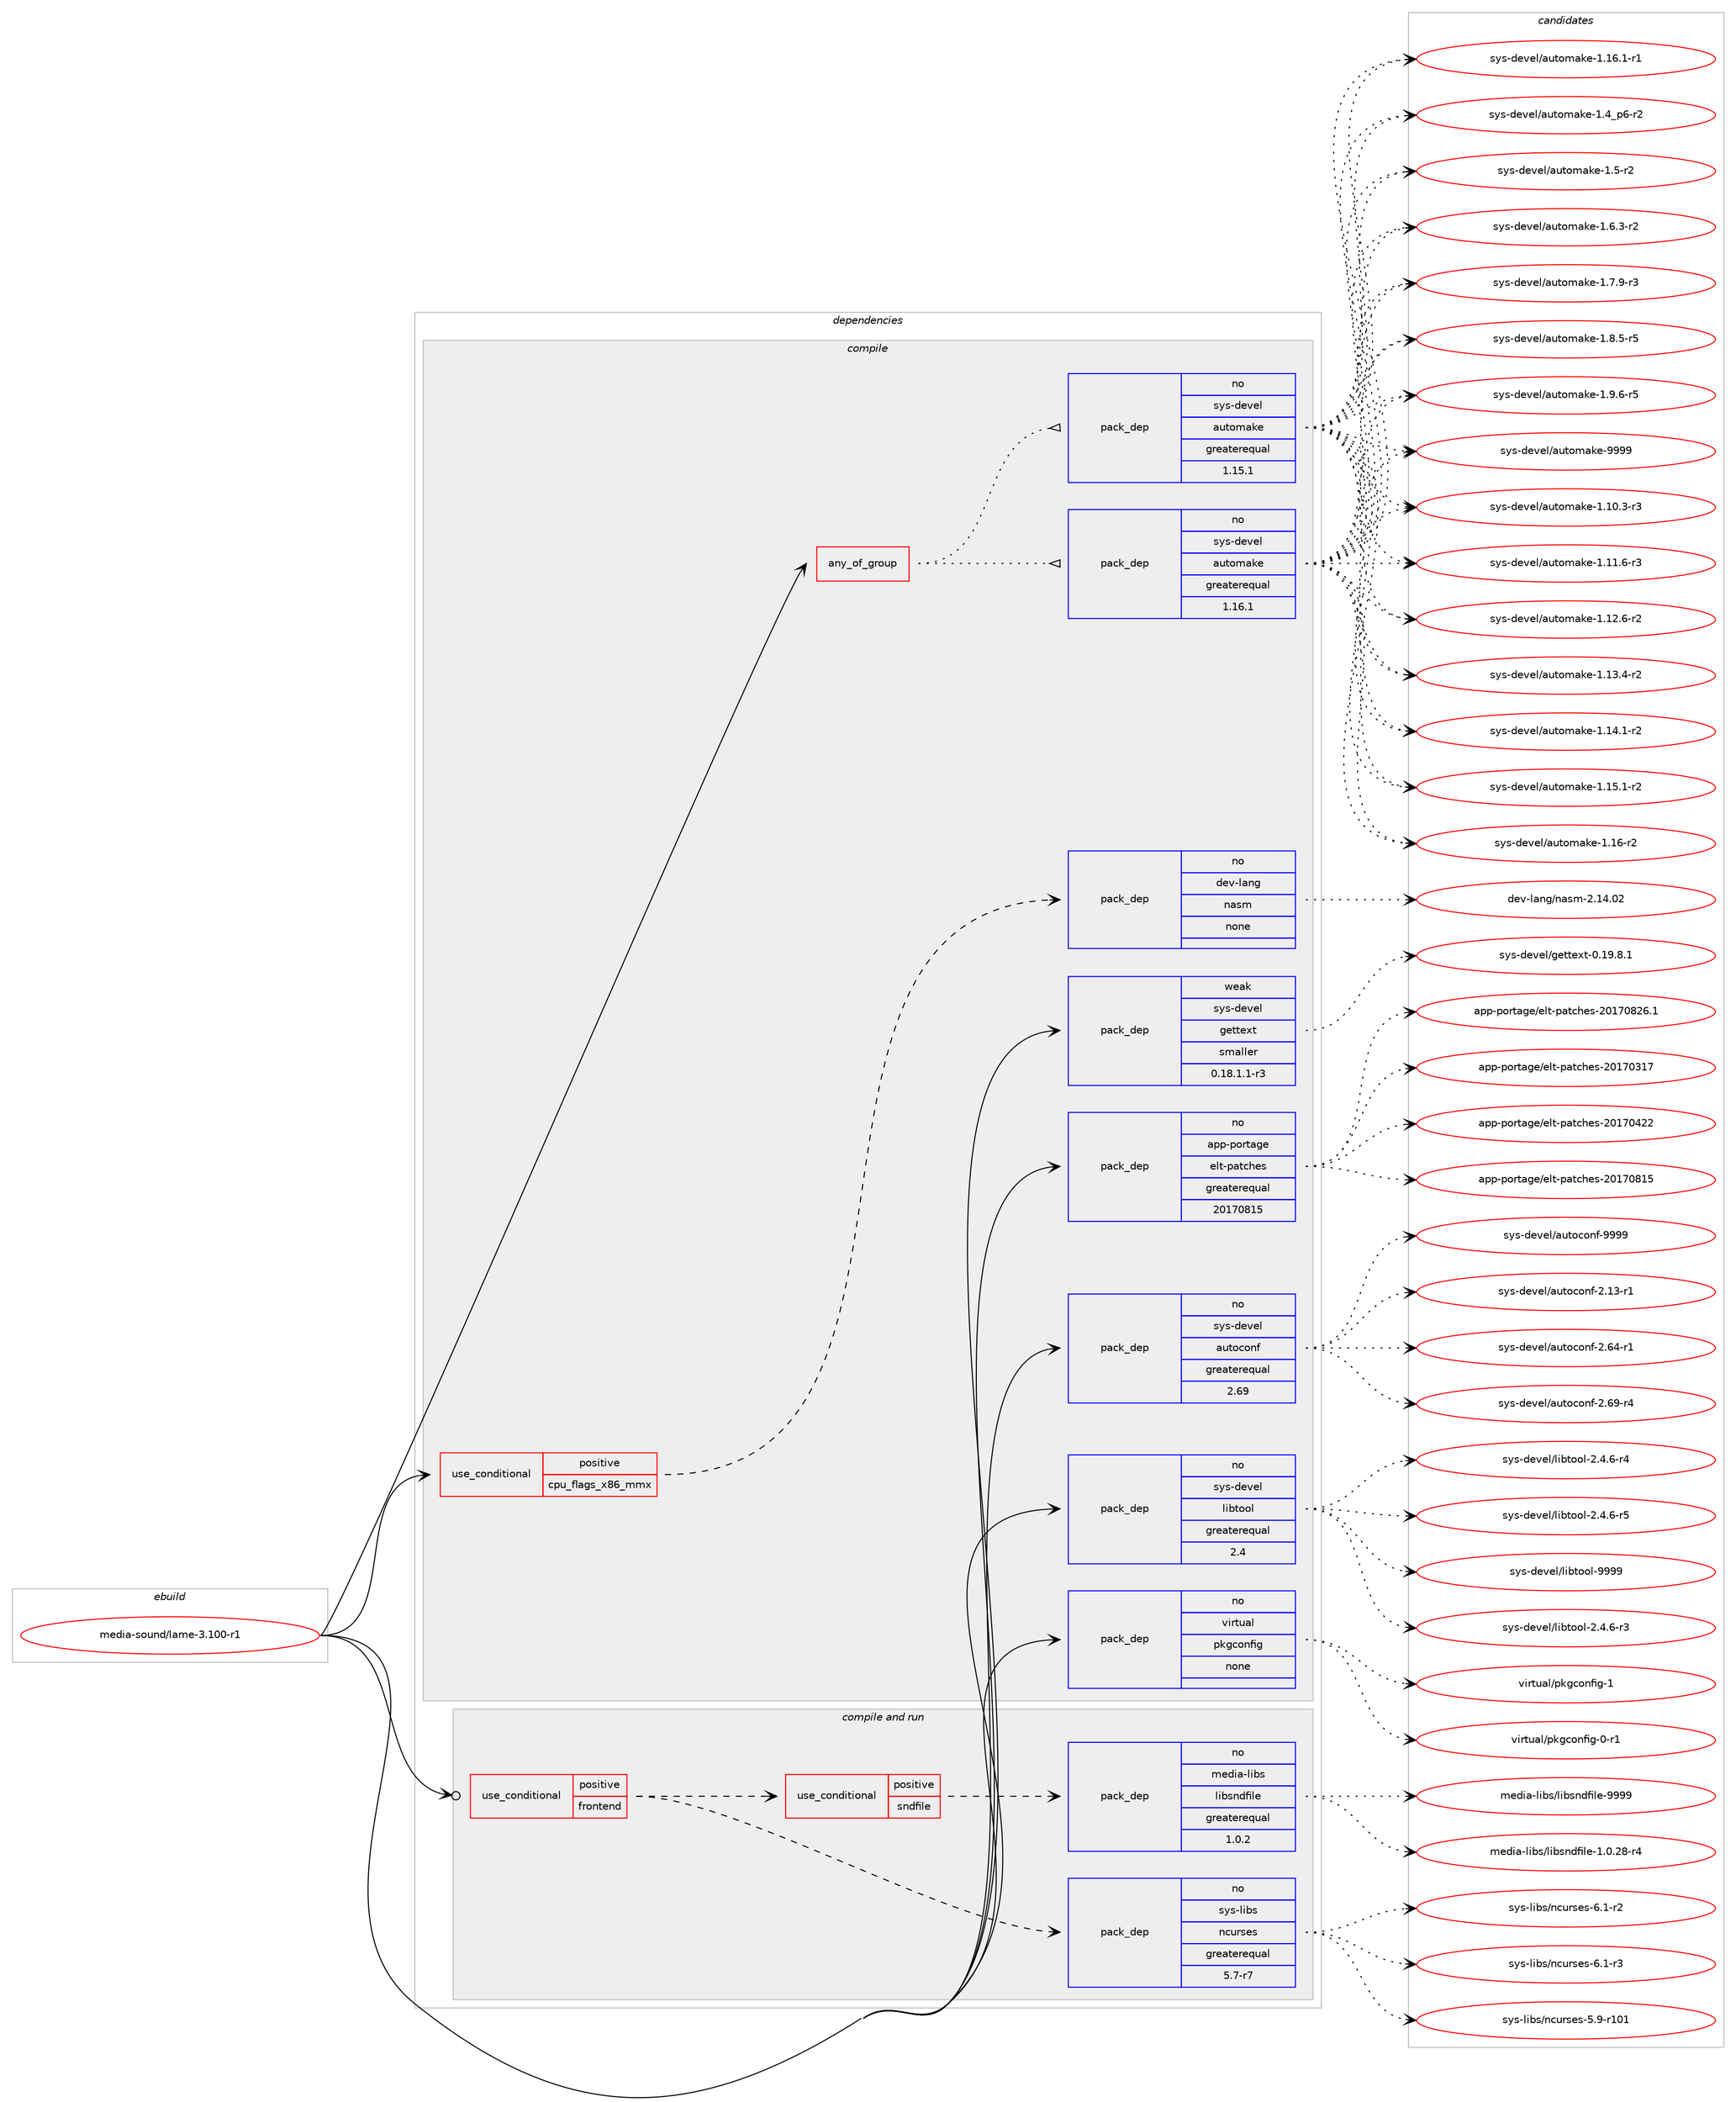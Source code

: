 digraph prolog {

# *************
# Graph options
# *************

newrank=true;
concentrate=true;
compound=true;
graph [rankdir=LR,fontname=Helvetica,fontsize=10,ranksep=1.5];#, ranksep=2.5, nodesep=0.2];
edge  [arrowhead=vee];
node  [fontname=Helvetica,fontsize=10];

# **********
# The ebuild
# **********

subgraph cluster_leftcol {
color=gray;
rank=same;
label=<<i>ebuild</i>>;
id [label="media-sound/lame-3.100-r1", color=red, width=4, href="../media-sound/lame-3.100-r1.svg"];
}

# ****************
# The dependencies
# ****************

subgraph cluster_midcol {
color=gray;
label=<<i>dependencies</i>>;
subgraph cluster_compile {
fillcolor="#eeeeee";
style=filled;
label=<<i>compile</i>>;
subgraph any25496 {
dependency1627041 [label=<<TABLE BORDER="0" CELLBORDER="1" CELLSPACING="0" CELLPADDING="4"><TR><TD CELLPADDING="10">any_of_group</TD></TR></TABLE>>, shape=none, color=red];subgraph pack1163407 {
dependency1627042 [label=<<TABLE BORDER="0" CELLBORDER="1" CELLSPACING="0" CELLPADDING="4" WIDTH="220"><TR><TD ROWSPAN="6" CELLPADDING="30">pack_dep</TD></TR><TR><TD WIDTH="110">no</TD></TR><TR><TD>sys-devel</TD></TR><TR><TD>automake</TD></TR><TR><TD>greaterequal</TD></TR><TR><TD>1.16.1</TD></TR></TABLE>>, shape=none, color=blue];
}
dependency1627041:e -> dependency1627042:w [weight=20,style="dotted",arrowhead="oinv"];
subgraph pack1163408 {
dependency1627043 [label=<<TABLE BORDER="0" CELLBORDER="1" CELLSPACING="0" CELLPADDING="4" WIDTH="220"><TR><TD ROWSPAN="6" CELLPADDING="30">pack_dep</TD></TR><TR><TD WIDTH="110">no</TD></TR><TR><TD>sys-devel</TD></TR><TR><TD>automake</TD></TR><TR><TD>greaterequal</TD></TR><TR><TD>1.15.1</TD></TR></TABLE>>, shape=none, color=blue];
}
dependency1627041:e -> dependency1627043:w [weight=20,style="dotted",arrowhead="oinv"];
}
id:e -> dependency1627041:w [weight=20,style="solid",arrowhead="vee"];
subgraph cond437368 {
dependency1627044 [label=<<TABLE BORDER="0" CELLBORDER="1" CELLSPACING="0" CELLPADDING="4"><TR><TD ROWSPAN="3" CELLPADDING="10">use_conditional</TD></TR><TR><TD>positive</TD></TR><TR><TD>cpu_flags_x86_mmx</TD></TR></TABLE>>, shape=none, color=red];
subgraph pack1163409 {
dependency1627045 [label=<<TABLE BORDER="0" CELLBORDER="1" CELLSPACING="0" CELLPADDING="4" WIDTH="220"><TR><TD ROWSPAN="6" CELLPADDING="30">pack_dep</TD></TR><TR><TD WIDTH="110">no</TD></TR><TR><TD>dev-lang</TD></TR><TR><TD>nasm</TD></TR><TR><TD>none</TD></TR><TR><TD></TD></TR></TABLE>>, shape=none, color=blue];
}
dependency1627044:e -> dependency1627045:w [weight=20,style="dashed",arrowhead="vee"];
}
id:e -> dependency1627044:w [weight=20,style="solid",arrowhead="vee"];
subgraph pack1163410 {
dependency1627046 [label=<<TABLE BORDER="0" CELLBORDER="1" CELLSPACING="0" CELLPADDING="4" WIDTH="220"><TR><TD ROWSPAN="6" CELLPADDING="30">pack_dep</TD></TR><TR><TD WIDTH="110">no</TD></TR><TR><TD>app-portage</TD></TR><TR><TD>elt-patches</TD></TR><TR><TD>greaterequal</TD></TR><TR><TD>20170815</TD></TR></TABLE>>, shape=none, color=blue];
}
id:e -> dependency1627046:w [weight=20,style="solid",arrowhead="vee"];
subgraph pack1163411 {
dependency1627047 [label=<<TABLE BORDER="0" CELLBORDER="1" CELLSPACING="0" CELLPADDING="4" WIDTH="220"><TR><TD ROWSPAN="6" CELLPADDING="30">pack_dep</TD></TR><TR><TD WIDTH="110">no</TD></TR><TR><TD>sys-devel</TD></TR><TR><TD>autoconf</TD></TR><TR><TD>greaterequal</TD></TR><TR><TD>2.69</TD></TR></TABLE>>, shape=none, color=blue];
}
id:e -> dependency1627047:w [weight=20,style="solid",arrowhead="vee"];
subgraph pack1163412 {
dependency1627048 [label=<<TABLE BORDER="0" CELLBORDER="1" CELLSPACING="0" CELLPADDING="4" WIDTH="220"><TR><TD ROWSPAN="6" CELLPADDING="30">pack_dep</TD></TR><TR><TD WIDTH="110">no</TD></TR><TR><TD>sys-devel</TD></TR><TR><TD>libtool</TD></TR><TR><TD>greaterequal</TD></TR><TR><TD>2.4</TD></TR></TABLE>>, shape=none, color=blue];
}
id:e -> dependency1627048:w [weight=20,style="solid",arrowhead="vee"];
subgraph pack1163413 {
dependency1627049 [label=<<TABLE BORDER="0" CELLBORDER="1" CELLSPACING="0" CELLPADDING="4" WIDTH="220"><TR><TD ROWSPAN="6" CELLPADDING="30">pack_dep</TD></TR><TR><TD WIDTH="110">no</TD></TR><TR><TD>virtual</TD></TR><TR><TD>pkgconfig</TD></TR><TR><TD>none</TD></TR><TR><TD></TD></TR></TABLE>>, shape=none, color=blue];
}
id:e -> dependency1627049:w [weight=20,style="solid",arrowhead="vee"];
subgraph pack1163414 {
dependency1627050 [label=<<TABLE BORDER="0" CELLBORDER="1" CELLSPACING="0" CELLPADDING="4" WIDTH="220"><TR><TD ROWSPAN="6" CELLPADDING="30">pack_dep</TD></TR><TR><TD WIDTH="110">weak</TD></TR><TR><TD>sys-devel</TD></TR><TR><TD>gettext</TD></TR><TR><TD>smaller</TD></TR><TR><TD>0.18.1.1-r3</TD></TR></TABLE>>, shape=none, color=blue];
}
id:e -> dependency1627050:w [weight=20,style="solid",arrowhead="vee"];
}
subgraph cluster_compileandrun {
fillcolor="#eeeeee";
style=filled;
label=<<i>compile and run</i>>;
subgraph cond437369 {
dependency1627051 [label=<<TABLE BORDER="0" CELLBORDER="1" CELLSPACING="0" CELLPADDING="4"><TR><TD ROWSPAN="3" CELLPADDING="10">use_conditional</TD></TR><TR><TD>positive</TD></TR><TR><TD>frontend</TD></TR></TABLE>>, shape=none, color=red];
subgraph pack1163415 {
dependency1627052 [label=<<TABLE BORDER="0" CELLBORDER="1" CELLSPACING="0" CELLPADDING="4" WIDTH="220"><TR><TD ROWSPAN="6" CELLPADDING="30">pack_dep</TD></TR><TR><TD WIDTH="110">no</TD></TR><TR><TD>sys-libs</TD></TR><TR><TD>ncurses</TD></TR><TR><TD>greaterequal</TD></TR><TR><TD>5.7-r7</TD></TR></TABLE>>, shape=none, color=blue];
}
dependency1627051:e -> dependency1627052:w [weight=20,style="dashed",arrowhead="vee"];
subgraph cond437370 {
dependency1627053 [label=<<TABLE BORDER="0" CELLBORDER="1" CELLSPACING="0" CELLPADDING="4"><TR><TD ROWSPAN="3" CELLPADDING="10">use_conditional</TD></TR><TR><TD>positive</TD></TR><TR><TD>sndfile</TD></TR></TABLE>>, shape=none, color=red];
subgraph pack1163416 {
dependency1627054 [label=<<TABLE BORDER="0" CELLBORDER="1" CELLSPACING="0" CELLPADDING="4" WIDTH="220"><TR><TD ROWSPAN="6" CELLPADDING="30">pack_dep</TD></TR><TR><TD WIDTH="110">no</TD></TR><TR><TD>media-libs</TD></TR><TR><TD>libsndfile</TD></TR><TR><TD>greaterequal</TD></TR><TR><TD>1.0.2</TD></TR></TABLE>>, shape=none, color=blue];
}
dependency1627053:e -> dependency1627054:w [weight=20,style="dashed",arrowhead="vee"];
}
dependency1627051:e -> dependency1627053:w [weight=20,style="dashed",arrowhead="vee"];
}
id:e -> dependency1627051:w [weight=20,style="solid",arrowhead="odotvee"];
}
subgraph cluster_run {
fillcolor="#eeeeee";
style=filled;
label=<<i>run</i>>;
}
}

# **************
# The candidates
# **************

subgraph cluster_choices {
rank=same;
color=gray;
label=<<i>candidates</i>>;

subgraph choice1163407 {
color=black;
nodesep=1;
choice11512111545100101118101108479711711611110997107101454946494846514511451 [label="sys-devel/automake-1.10.3-r3", color=red, width=4,href="../sys-devel/automake-1.10.3-r3.svg"];
choice11512111545100101118101108479711711611110997107101454946494946544511451 [label="sys-devel/automake-1.11.6-r3", color=red, width=4,href="../sys-devel/automake-1.11.6-r3.svg"];
choice11512111545100101118101108479711711611110997107101454946495046544511450 [label="sys-devel/automake-1.12.6-r2", color=red, width=4,href="../sys-devel/automake-1.12.6-r2.svg"];
choice11512111545100101118101108479711711611110997107101454946495146524511450 [label="sys-devel/automake-1.13.4-r2", color=red, width=4,href="../sys-devel/automake-1.13.4-r2.svg"];
choice11512111545100101118101108479711711611110997107101454946495246494511450 [label="sys-devel/automake-1.14.1-r2", color=red, width=4,href="../sys-devel/automake-1.14.1-r2.svg"];
choice11512111545100101118101108479711711611110997107101454946495346494511450 [label="sys-devel/automake-1.15.1-r2", color=red, width=4,href="../sys-devel/automake-1.15.1-r2.svg"];
choice1151211154510010111810110847971171161111099710710145494649544511450 [label="sys-devel/automake-1.16-r2", color=red, width=4,href="../sys-devel/automake-1.16-r2.svg"];
choice11512111545100101118101108479711711611110997107101454946495446494511449 [label="sys-devel/automake-1.16.1-r1", color=red, width=4,href="../sys-devel/automake-1.16.1-r1.svg"];
choice115121115451001011181011084797117116111109971071014549465295112544511450 [label="sys-devel/automake-1.4_p6-r2", color=red, width=4,href="../sys-devel/automake-1.4_p6-r2.svg"];
choice11512111545100101118101108479711711611110997107101454946534511450 [label="sys-devel/automake-1.5-r2", color=red, width=4,href="../sys-devel/automake-1.5-r2.svg"];
choice115121115451001011181011084797117116111109971071014549465446514511450 [label="sys-devel/automake-1.6.3-r2", color=red, width=4,href="../sys-devel/automake-1.6.3-r2.svg"];
choice115121115451001011181011084797117116111109971071014549465546574511451 [label="sys-devel/automake-1.7.9-r3", color=red, width=4,href="../sys-devel/automake-1.7.9-r3.svg"];
choice115121115451001011181011084797117116111109971071014549465646534511453 [label="sys-devel/automake-1.8.5-r5", color=red, width=4,href="../sys-devel/automake-1.8.5-r5.svg"];
choice115121115451001011181011084797117116111109971071014549465746544511453 [label="sys-devel/automake-1.9.6-r5", color=red, width=4,href="../sys-devel/automake-1.9.6-r5.svg"];
choice115121115451001011181011084797117116111109971071014557575757 [label="sys-devel/automake-9999", color=red, width=4,href="../sys-devel/automake-9999.svg"];
dependency1627042:e -> choice11512111545100101118101108479711711611110997107101454946494846514511451:w [style=dotted,weight="100"];
dependency1627042:e -> choice11512111545100101118101108479711711611110997107101454946494946544511451:w [style=dotted,weight="100"];
dependency1627042:e -> choice11512111545100101118101108479711711611110997107101454946495046544511450:w [style=dotted,weight="100"];
dependency1627042:e -> choice11512111545100101118101108479711711611110997107101454946495146524511450:w [style=dotted,weight="100"];
dependency1627042:e -> choice11512111545100101118101108479711711611110997107101454946495246494511450:w [style=dotted,weight="100"];
dependency1627042:e -> choice11512111545100101118101108479711711611110997107101454946495346494511450:w [style=dotted,weight="100"];
dependency1627042:e -> choice1151211154510010111810110847971171161111099710710145494649544511450:w [style=dotted,weight="100"];
dependency1627042:e -> choice11512111545100101118101108479711711611110997107101454946495446494511449:w [style=dotted,weight="100"];
dependency1627042:e -> choice115121115451001011181011084797117116111109971071014549465295112544511450:w [style=dotted,weight="100"];
dependency1627042:e -> choice11512111545100101118101108479711711611110997107101454946534511450:w [style=dotted,weight="100"];
dependency1627042:e -> choice115121115451001011181011084797117116111109971071014549465446514511450:w [style=dotted,weight="100"];
dependency1627042:e -> choice115121115451001011181011084797117116111109971071014549465546574511451:w [style=dotted,weight="100"];
dependency1627042:e -> choice115121115451001011181011084797117116111109971071014549465646534511453:w [style=dotted,weight="100"];
dependency1627042:e -> choice115121115451001011181011084797117116111109971071014549465746544511453:w [style=dotted,weight="100"];
dependency1627042:e -> choice115121115451001011181011084797117116111109971071014557575757:w [style=dotted,weight="100"];
}
subgraph choice1163408 {
color=black;
nodesep=1;
choice11512111545100101118101108479711711611110997107101454946494846514511451 [label="sys-devel/automake-1.10.3-r3", color=red, width=4,href="../sys-devel/automake-1.10.3-r3.svg"];
choice11512111545100101118101108479711711611110997107101454946494946544511451 [label="sys-devel/automake-1.11.6-r3", color=red, width=4,href="../sys-devel/automake-1.11.6-r3.svg"];
choice11512111545100101118101108479711711611110997107101454946495046544511450 [label="sys-devel/automake-1.12.6-r2", color=red, width=4,href="../sys-devel/automake-1.12.6-r2.svg"];
choice11512111545100101118101108479711711611110997107101454946495146524511450 [label="sys-devel/automake-1.13.4-r2", color=red, width=4,href="../sys-devel/automake-1.13.4-r2.svg"];
choice11512111545100101118101108479711711611110997107101454946495246494511450 [label="sys-devel/automake-1.14.1-r2", color=red, width=4,href="../sys-devel/automake-1.14.1-r2.svg"];
choice11512111545100101118101108479711711611110997107101454946495346494511450 [label="sys-devel/automake-1.15.1-r2", color=red, width=4,href="../sys-devel/automake-1.15.1-r2.svg"];
choice1151211154510010111810110847971171161111099710710145494649544511450 [label="sys-devel/automake-1.16-r2", color=red, width=4,href="../sys-devel/automake-1.16-r2.svg"];
choice11512111545100101118101108479711711611110997107101454946495446494511449 [label="sys-devel/automake-1.16.1-r1", color=red, width=4,href="../sys-devel/automake-1.16.1-r1.svg"];
choice115121115451001011181011084797117116111109971071014549465295112544511450 [label="sys-devel/automake-1.4_p6-r2", color=red, width=4,href="../sys-devel/automake-1.4_p6-r2.svg"];
choice11512111545100101118101108479711711611110997107101454946534511450 [label="sys-devel/automake-1.5-r2", color=red, width=4,href="../sys-devel/automake-1.5-r2.svg"];
choice115121115451001011181011084797117116111109971071014549465446514511450 [label="sys-devel/automake-1.6.3-r2", color=red, width=4,href="../sys-devel/automake-1.6.3-r2.svg"];
choice115121115451001011181011084797117116111109971071014549465546574511451 [label="sys-devel/automake-1.7.9-r3", color=red, width=4,href="../sys-devel/automake-1.7.9-r3.svg"];
choice115121115451001011181011084797117116111109971071014549465646534511453 [label="sys-devel/automake-1.8.5-r5", color=red, width=4,href="../sys-devel/automake-1.8.5-r5.svg"];
choice115121115451001011181011084797117116111109971071014549465746544511453 [label="sys-devel/automake-1.9.6-r5", color=red, width=4,href="../sys-devel/automake-1.9.6-r5.svg"];
choice115121115451001011181011084797117116111109971071014557575757 [label="sys-devel/automake-9999", color=red, width=4,href="../sys-devel/automake-9999.svg"];
dependency1627043:e -> choice11512111545100101118101108479711711611110997107101454946494846514511451:w [style=dotted,weight="100"];
dependency1627043:e -> choice11512111545100101118101108479711711611110997107101454946494946544511451:w [style=dotted,weight="100"];
dependency1627043:e -> choice11512111545100101118101108479711711611110997107101454946495046544511450:w [style=dotted,weight="100"];
dependency1627043:e -> choice11512111545100101118101108479711711611110997107101454946495146524511450:w [style=dotted,weight="100"];
dependency1627043:e -> choice11512111545100101118101108479711711611110997107101454946495246494511450:w [style=dotted,weight="100"];
dependency1627043:e -> choice11512111545100101118101108479711711611110997107101454946495346494511450:w [style=dotted,weight="100"];
dependency1627043:e -> choice1151211154510010111810110847971171161111099710710145494649544511450:w [style=dotted,weight="100"];
dependency1627043:e -> choice11512111545100101118101108479711711611110997107101454946495446494511449:w [style=dotted,weight="100"];
dependency1627043:e -> choice115121115451001011181011084797117116111109971071014549465295112544511450:w [style=dotted,weight="100"];
dependency1627043:e -> choice11512111545100101118101108479711711611110997107101454946534511450:w [style=dotted,weight="100"];
dependency1627043:e -> choice115121115451001011181011084797117116111109971071014549465446514511450:w [style=dotted,weight="100"];
dependency1627043:e -> choice115121115451001011181011084797117116111109971071014549465546574511451:w [style=dotted,weight="100"];
dependency1627043:e -> choice115121115451001011181011084797117116111109971071014549465646534511453:w [style=dotted,weight="100"];
dependency1627043:e -> choice115121115451001011181011084797117116111109971071014549465746544511453:w [style=dotted,weight="100"];
dependency1627043:e -> choice115121115451001011181011084797117116111109971071014557575757:w [style=dotted,weight="100"];
}
subgraph choice1163409 {
color=black;
nodesep=1;
choice100101118451089711010347110971151094550464952464850 [label="dev-lang/nasm-2.14.02", color=red, width=4,href="../dev-lang/nasm-2.14.02.svg"];
dependency1627045:e -> choice100101118451089711010347110971151094550464952464850:w [style=dotted,weight="100"];
}
subgraph choice1163410 {
color=black;
nodesep=1;
choice97112112451121111141169710310147101108116451129711699104101115455048495548514955 [label="app-portage/elt-patches-20170317", color=red, width=4,href="../app-portage/elt-patches-20170317.svg"];
choice97112112451121111141169710310147101108116451129711699104101115455048495548525050 [label="app-portage/elt-patches-20170422", color=red, width=4,href="../app-portage/elt-patches-20170422.svg"];
choice97112112451121111141169710310147101108116451129711699104101115455048495548564953 [label="app-portage/elt-patches-20170815", color=red, width=4,href="../app-portage/elt-patches-20170815.svg"];
choice971121124511211111411697103101471011081164511297116991041011154550484955485650544649 [label="app-portage/elt-patches-20170826.1", color=red, width=4,href="../app-portage/elt-patches-20170826.1.svg"];
dependency1627046:e -> choice97112112451121111141169710310147101108116451129711699104101115455048495548514955:w [style=dotted,weight="100"];
dependency1627046:e -> choice97112112451121111141169710310147101108116451129711699104101115455048495548525050:w [style=dotted,weight="100"];
dependency1627046:e -> choice97112112451121111141169710310147101108116451129711699104101115455048495548564953:w [style=dotted,weight="100"];
dependency1627046:e -> choice971121124511211111411697103101471011081164511297116991041011154550484955485650544649:w [style=dotted,weight="100"];
}
subgraph choice1163411 {
color=black;
nodesep=1;
choice1151211154510010111810110847971171161119911111010245504649514511449 [label="sys-devel/autoconf-2.13-r1", color=red, width=4,href="../sys-devel/autoconf-2.13-r1.svg"];
choice1151211154510010111810110847971171161119911111010245504654524511449 [label="sys-devel/autoconf-2.64-r1", color=red, width=4,href="../sys-devel/autoconf-2.64-r1.svg"];
choice1151211154510010111810110847971171161119911111010245504654574511452 [label="sys-devel/autoconf-2.69-r4", color=red, width=4,href="../sys-devel/autoconf-2.69-r4.svg"];
choice115121115451001011181011084797117116111991111101024557575757 [label="sys-devel/autoconf-9999", color=red, width=4,href="../sys-devel/autoconf-9999.svg"];
dependency1627047:e -> choice1151211154510010111810110847971171161119911111010245504649514511449:w [style=dotted,weight="100"];
dependency1627047:e -> choice1151211154510010111810110847971171161119911111010245504654524511449:w [style=dotted,weight="100"];
dependency1627047:e -> choice1151211154510010111810110847971171161119911111010245504654574511452:w [style=dotted,weight="100"];
dependency1627047:e -> choice115121115451001011181011084797117116111991111101024557575757:w [style=dotted,weight="100"];
}
subgraph choice1163412 {
color=black;
nodesep=1;
choice1151211154510010111810110847108105981161111111084550465246544511451 [label="sys-devel/libtool-2.4.6-r3", color=red, width=4,href="../sys-devel/libtool-2.4.6-r3.svg"];
choice1151211154510010111810110847108105981161111111084550465246544511452 [label="sys-devel/libtool-2.4.6-r4", color=red, width=4,href="../sys-devel/libtool-2.4.6-r4.svg"];
choice1151211154510010111810110847108105981161111111084550465246544511453 [label="sys-devel/libtool-2.4.6-r5", color=red, width=4,href="../sys-devel/libtool-2.4.6-r5.svg"];
choice1151211154510010111810110847108105981161111111084557575757 [label="sys-devel/libtool-9999", color=red, width=4,href="../sys-devel/libtool-9999.svg"];
dependency1627048:e -> choice1151211154510010111810110847108105981161111111084550465246544511451:w [style=dotted,weight="100"];
dependency1627048:e -> choice1151211154510010111810110847108105981161111111084550465246544511452:w [style=dotted,weight="100"];
dependency1627048:e -> choice1151211154510010111810110847108105981161111111084550465246544511453:w [style=dotted,weight="100"];
dependency1627048:e -> choice1151211154510010111810110847108105981161111111084557575757:w [style=dotted,weight="100"];
}
subgraph choice1163413 {
color=black;
nodesep=1;
choice11810511411611797108471121071039911111010210510345484511449 [label="virtual/pkgconfig-0-r1", color=red, width=4,href="../virtual/pkgconfig-0-r1.svg"];
choice1181051141161179710847112107103991111101021051034549 [label="virtual/pkgconfig-1", color=red, width=4,href="../virtual/pkgconfig-1.svg"];
dependency1627049:e -> choice11810511411611797108471121071039911111010210510345484511449:w [style=dotted,weight="100"];
dependency1627049:e -> choice1181051141161179710847112107103991111101021051034549:w [style=dotted,weight="100"];
}
subgraph choice1163414 {
color=black;
nodesep=1;
choice1151211154510010111810110847103101116116101120116454846495746564649 [label="sys-devel/gettext-0.19.8.1", color=red, width=4,href="../sys-devel/gettext-0.19.8.1.svg"];
dependency1627050:e -> choice1151211154510010111810110847103101116116101120116454846495746564649:w [style=dotted,weight="100"];
}
subgraph choice1163415 {
color=black;
nodesep=1;
choice115121115451081059811547110991171141151011154553465745114494849 [label="sys-libs/ncurses-5.9-r101", color=red, width=4,href="../sys-libs/ncurses-5.9-r101.svg"];
choice11512111545108105981154711099117114115101115455446494511450 [label="sys-libs/ncurses-6.1-r2", color=red, width=4,href="../sys-libs/ncurses-6.1-r2.svg"];
choice11512111545108105981154711099117114115101115455446494511451 [label="sys-libs/ncurses-6.1-r3", color=red, width=4,href="../sys-libs/ncurses-6.1-r3.svg"];
dependency1627052:e -> choice115121115451081059811547110991171141151011154553465745114494849:w [style=dotted,weight="100"];
dependency1627052:e -> choice11512111545108105981154711099117114115101115455446494511450:w [style=dotted,weight="100"];
dependency1627052:e -> choice11512111545108105981154711099117114115101115455446494511451:w [style=dotted,weight="100"];
}
subgraph choice1163416 {
color=black;
nodesep=1;
choice1091011001059745108105981154710810598115110100102105108101454946484650564511452 [label="media-libs/libsndfile-1.0.28-r4", color=red, width=4,href="../media-libs/libsndfile-1.0.28-r4.svg"];
choice10910110010597451081059811547108105981151101001021051081014557575757 [label="media-libs/libsndfile-9999", color=red, width=4,href="../media-libs/libsndfile-9999.svg"];
dependency1627054:e -> choice1091011001059745108105981154710810598115110100102105108101454946484650564511452:w [style=dotted,weight="100"];
dependency1627054:e -> choice10910110010597451081059811547108105981151101001021051081014557575757:w [style=dotted,weight="100"];
}
}

}
